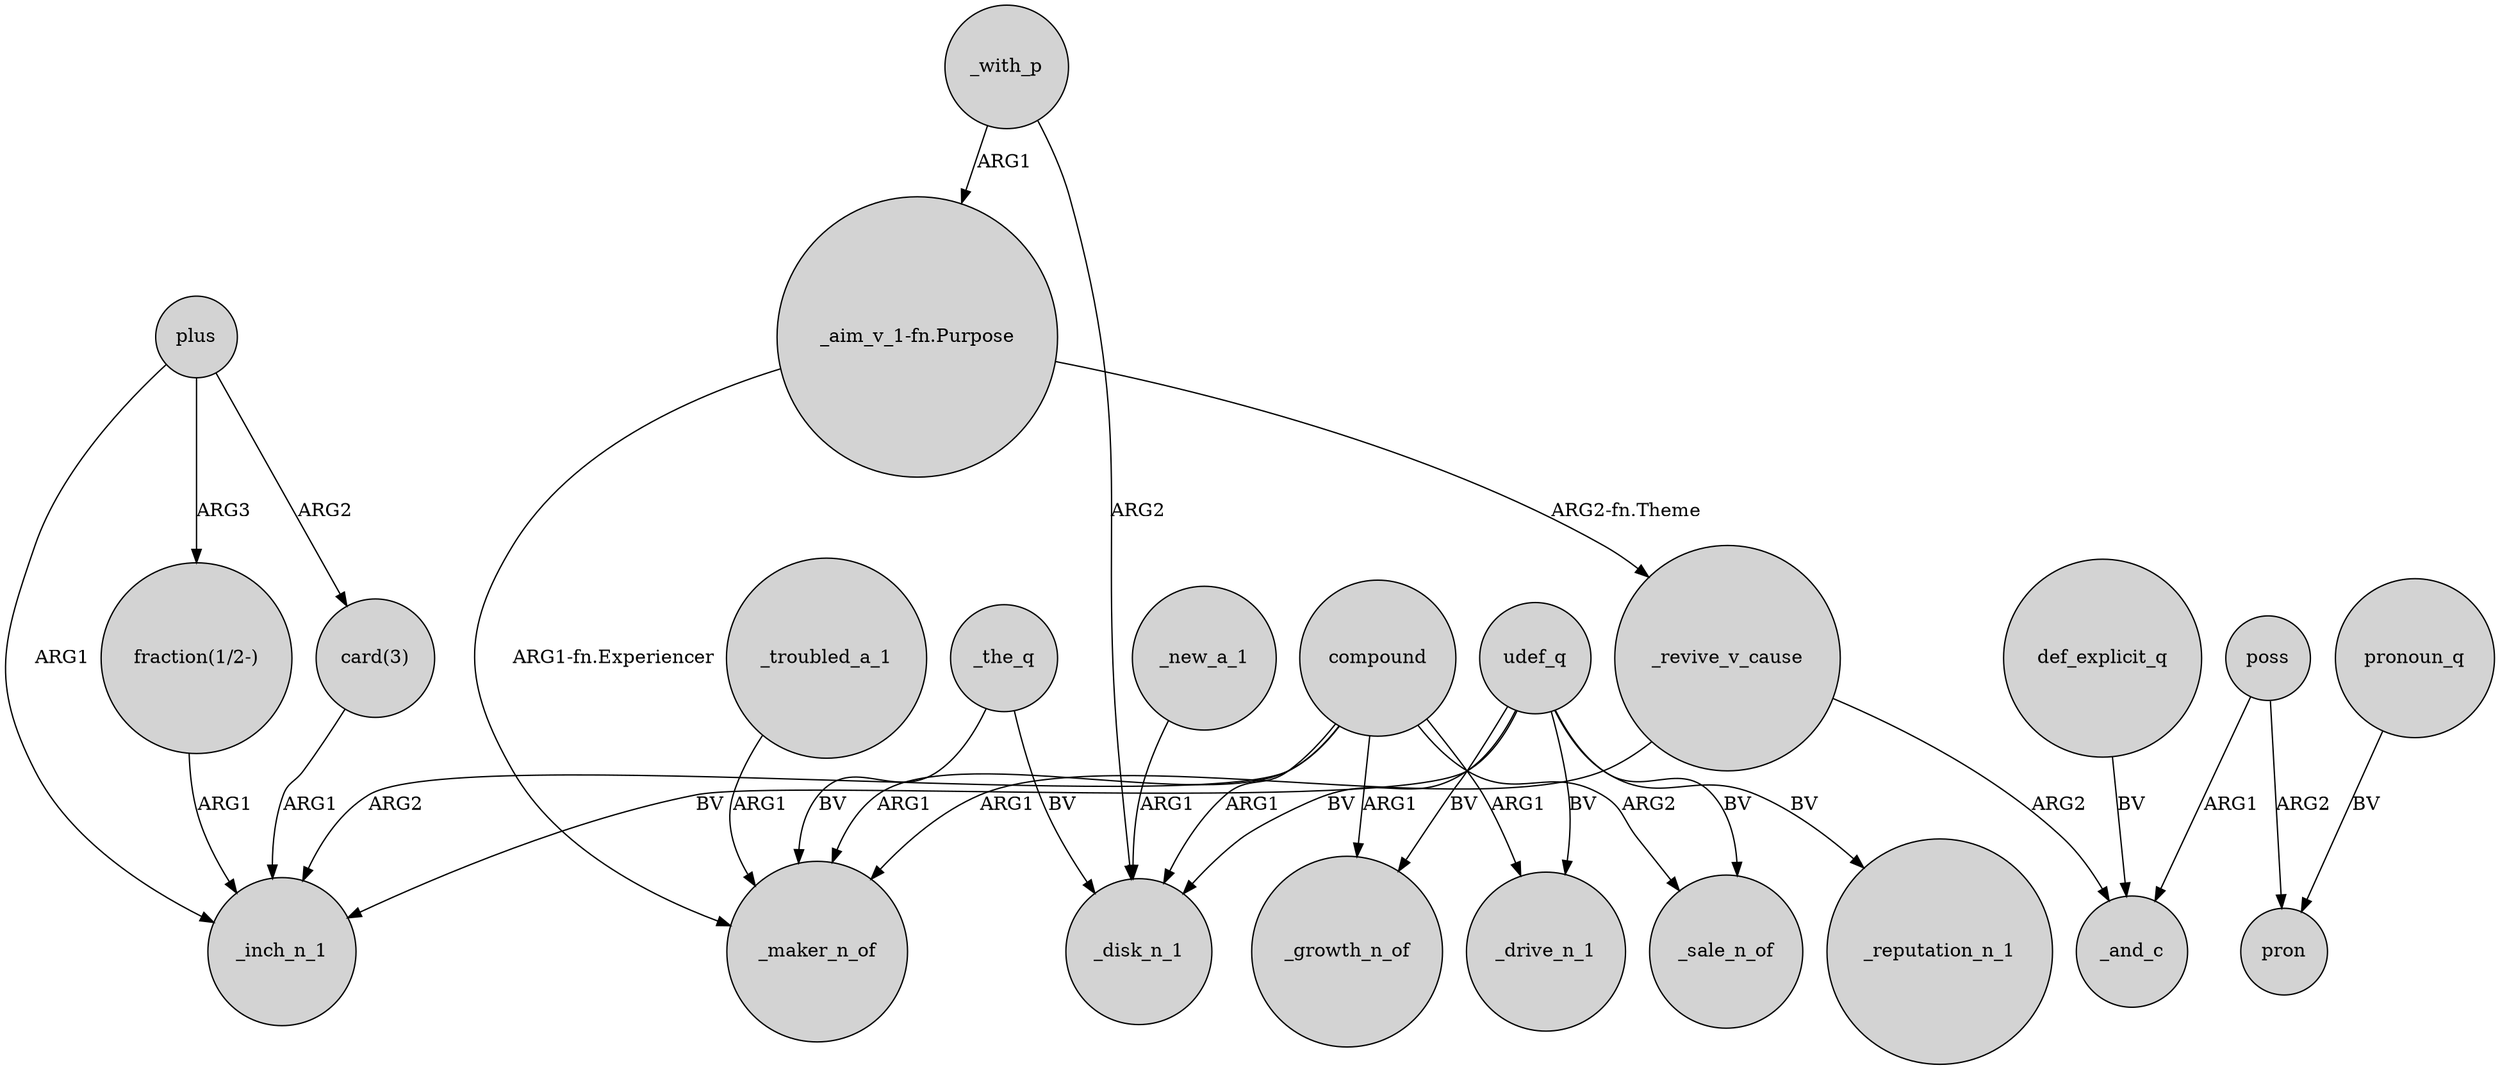 digraph {
	node [shape=circle style=filled]
	_troubled_a_1 -> _maker_n_of [label=ARG1]
	poss -> pron [label=ARG2]
	poss -> _and_c [label=ARG1]
	udef_q -> _inch_n_1 [label=BV]
	def_explicit_q -> _and_c [label=BV]
	plus -> "fraction(1/2-)" [label=ARG3]
	_with_p -> _disk_n_1 [label=ARG2]
	"fraction(1/2-)" -> _inch_n_1 [label=ARG1]
	compound -> _maker_n_of [label=ARG1]
	compound -> _disk_n_1 [label=ARG1]
	_the_q -> _disk_n_1 [label=BV]
	_the_q -> _maker_n_of [label=BV]
	_revive_v_cause -> _and_c [label=ARG2]
	compound -> _drive_n_1 [label=ARG1]
	udef_q -> _drive_n_1 [label=BV]
	pronoun_q -> pron [label=BV]
	compound -> _inch_n_1 [label=ARG2]
	_with_p -> "_aim_v_1-fn.Purpose" [label=ARG1]
	"card(3)" -> _inch_n_1 [label=ARG1]
	_revive_v_cause -> _maker_n_of [label=ARG1]
	compound -> _sale_n_of [label=ARG2]
	plus -> _inch_n_1 [label=ARG1]
	"_aim_v_1-fn.Purpose" -> _maker_n_of [label="ARG1-fn.Experiencer"]
	_new_a_1 -> _disk_n_1 [label=ARG1]
	plus -> "card(3)" [label=ARG2]
	udef_q -> _sale_n_of [label=BV]
	udef_q -> _disk_n_1 [label=BV]
	compound -> _growth_n_of [label=ARG1]
	udef_q -> _growth_n_of [label=BV]
	"_aim_v_1-fn.Purpose" -> _revive_v_cause [label="ARG2-fn.Theme"]
	udef_q -> _reputation_n_1 [label=BV]
}
